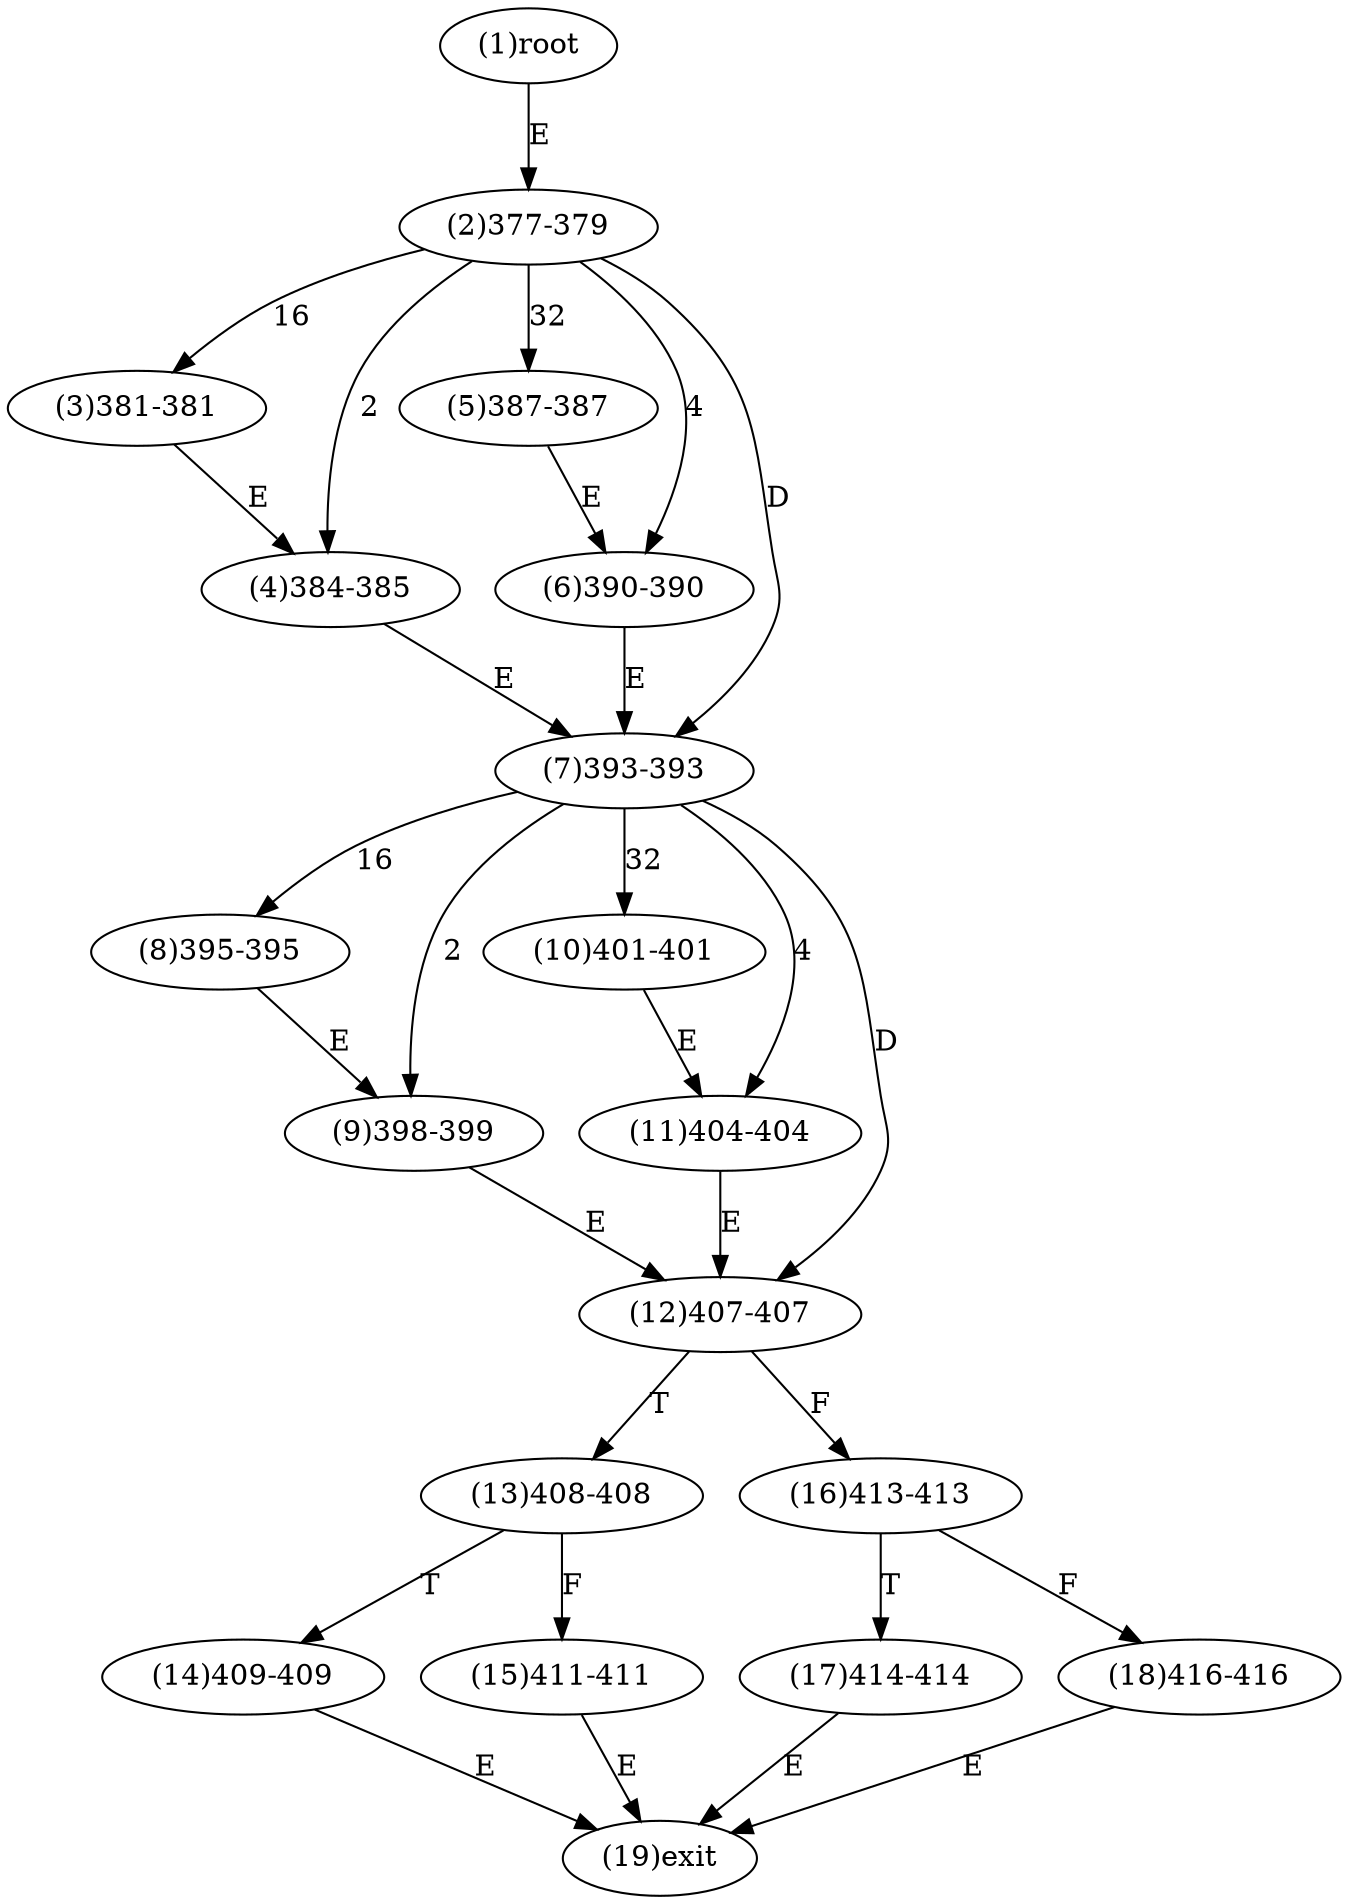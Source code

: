 digraph "" { 
1[ label="(1)root"];
2[ label="(2)377-379"];
3[ label="(3)381-381"];
4[ label="(4)384-385"];
5[ label="(5)387-387"];
6[ label="(6)390-390"];
7[ label="(7)393-393"];
8[ label="(8)395-395"];
9[ label="(9)398-399"];
10[ label="(10)401-401"];
11[ label="(11)404-404"];
12[ label="(12)407-407"];
13[ label="(13)408-408"];
14[ label="(14)409-409"];
15[ label="(15)411-411"];
17[ label="(17)414-414"];
16[ label="(16)413-413"];
19[ label="(19)exit"];
18[ label="(18)416-416"];
1->2[ label="E"];
2->4[ label="2"];
2->6[ label="4"];
2->3[ label="16"];
2->5[ label="32"];
2->7[ label="D"];
3->4[ label="E"];
4->7[ label="E"];
5->6[ label="E"];
6->7[ label="E"];
7->9[ label="2"];
7->11[ label="4"];
7->8[ label="16"];
7->10[ label="32"];
7->12[ label="D"];
8->9[ label="E"];
9->12[ label="E"];
10->11[ label="E"];
11->12[ label="E"];
12->16[ label="F"];
12->13[ label="T"];
13->15[ label="F"];
13->14[ label="T"];
14->19[ label="E"];
15->19[ label="E"];
16->18[ label="F"];
16->17[ label="T"];
17->19[ label="E"];
18->19[ label="E"];
}